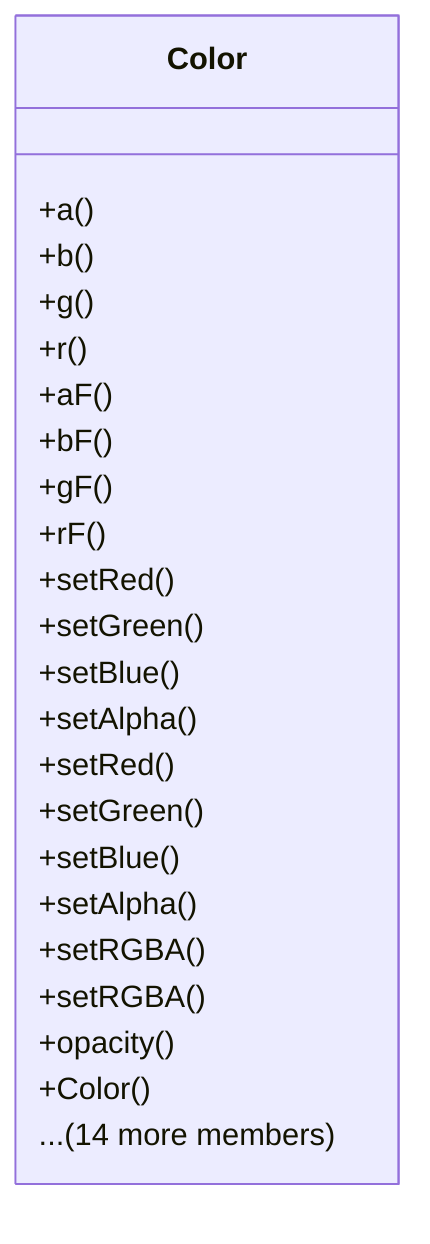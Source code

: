 classDiagram
    class Color {
        +a()
        +b()
        +g()
        +r()
        +aF()
        +bF()
        +gF()
        +rF()
        +setRed()
        +setGreen()
        +setBlue()
        +setAlpha()
        +setRed()
        +setGreen()
        +setBlue()
        +setAlpha()
        +setRGBA()
        +setRGBA()
        +opacity()
        +Color()
        ... (14 more members)
    }